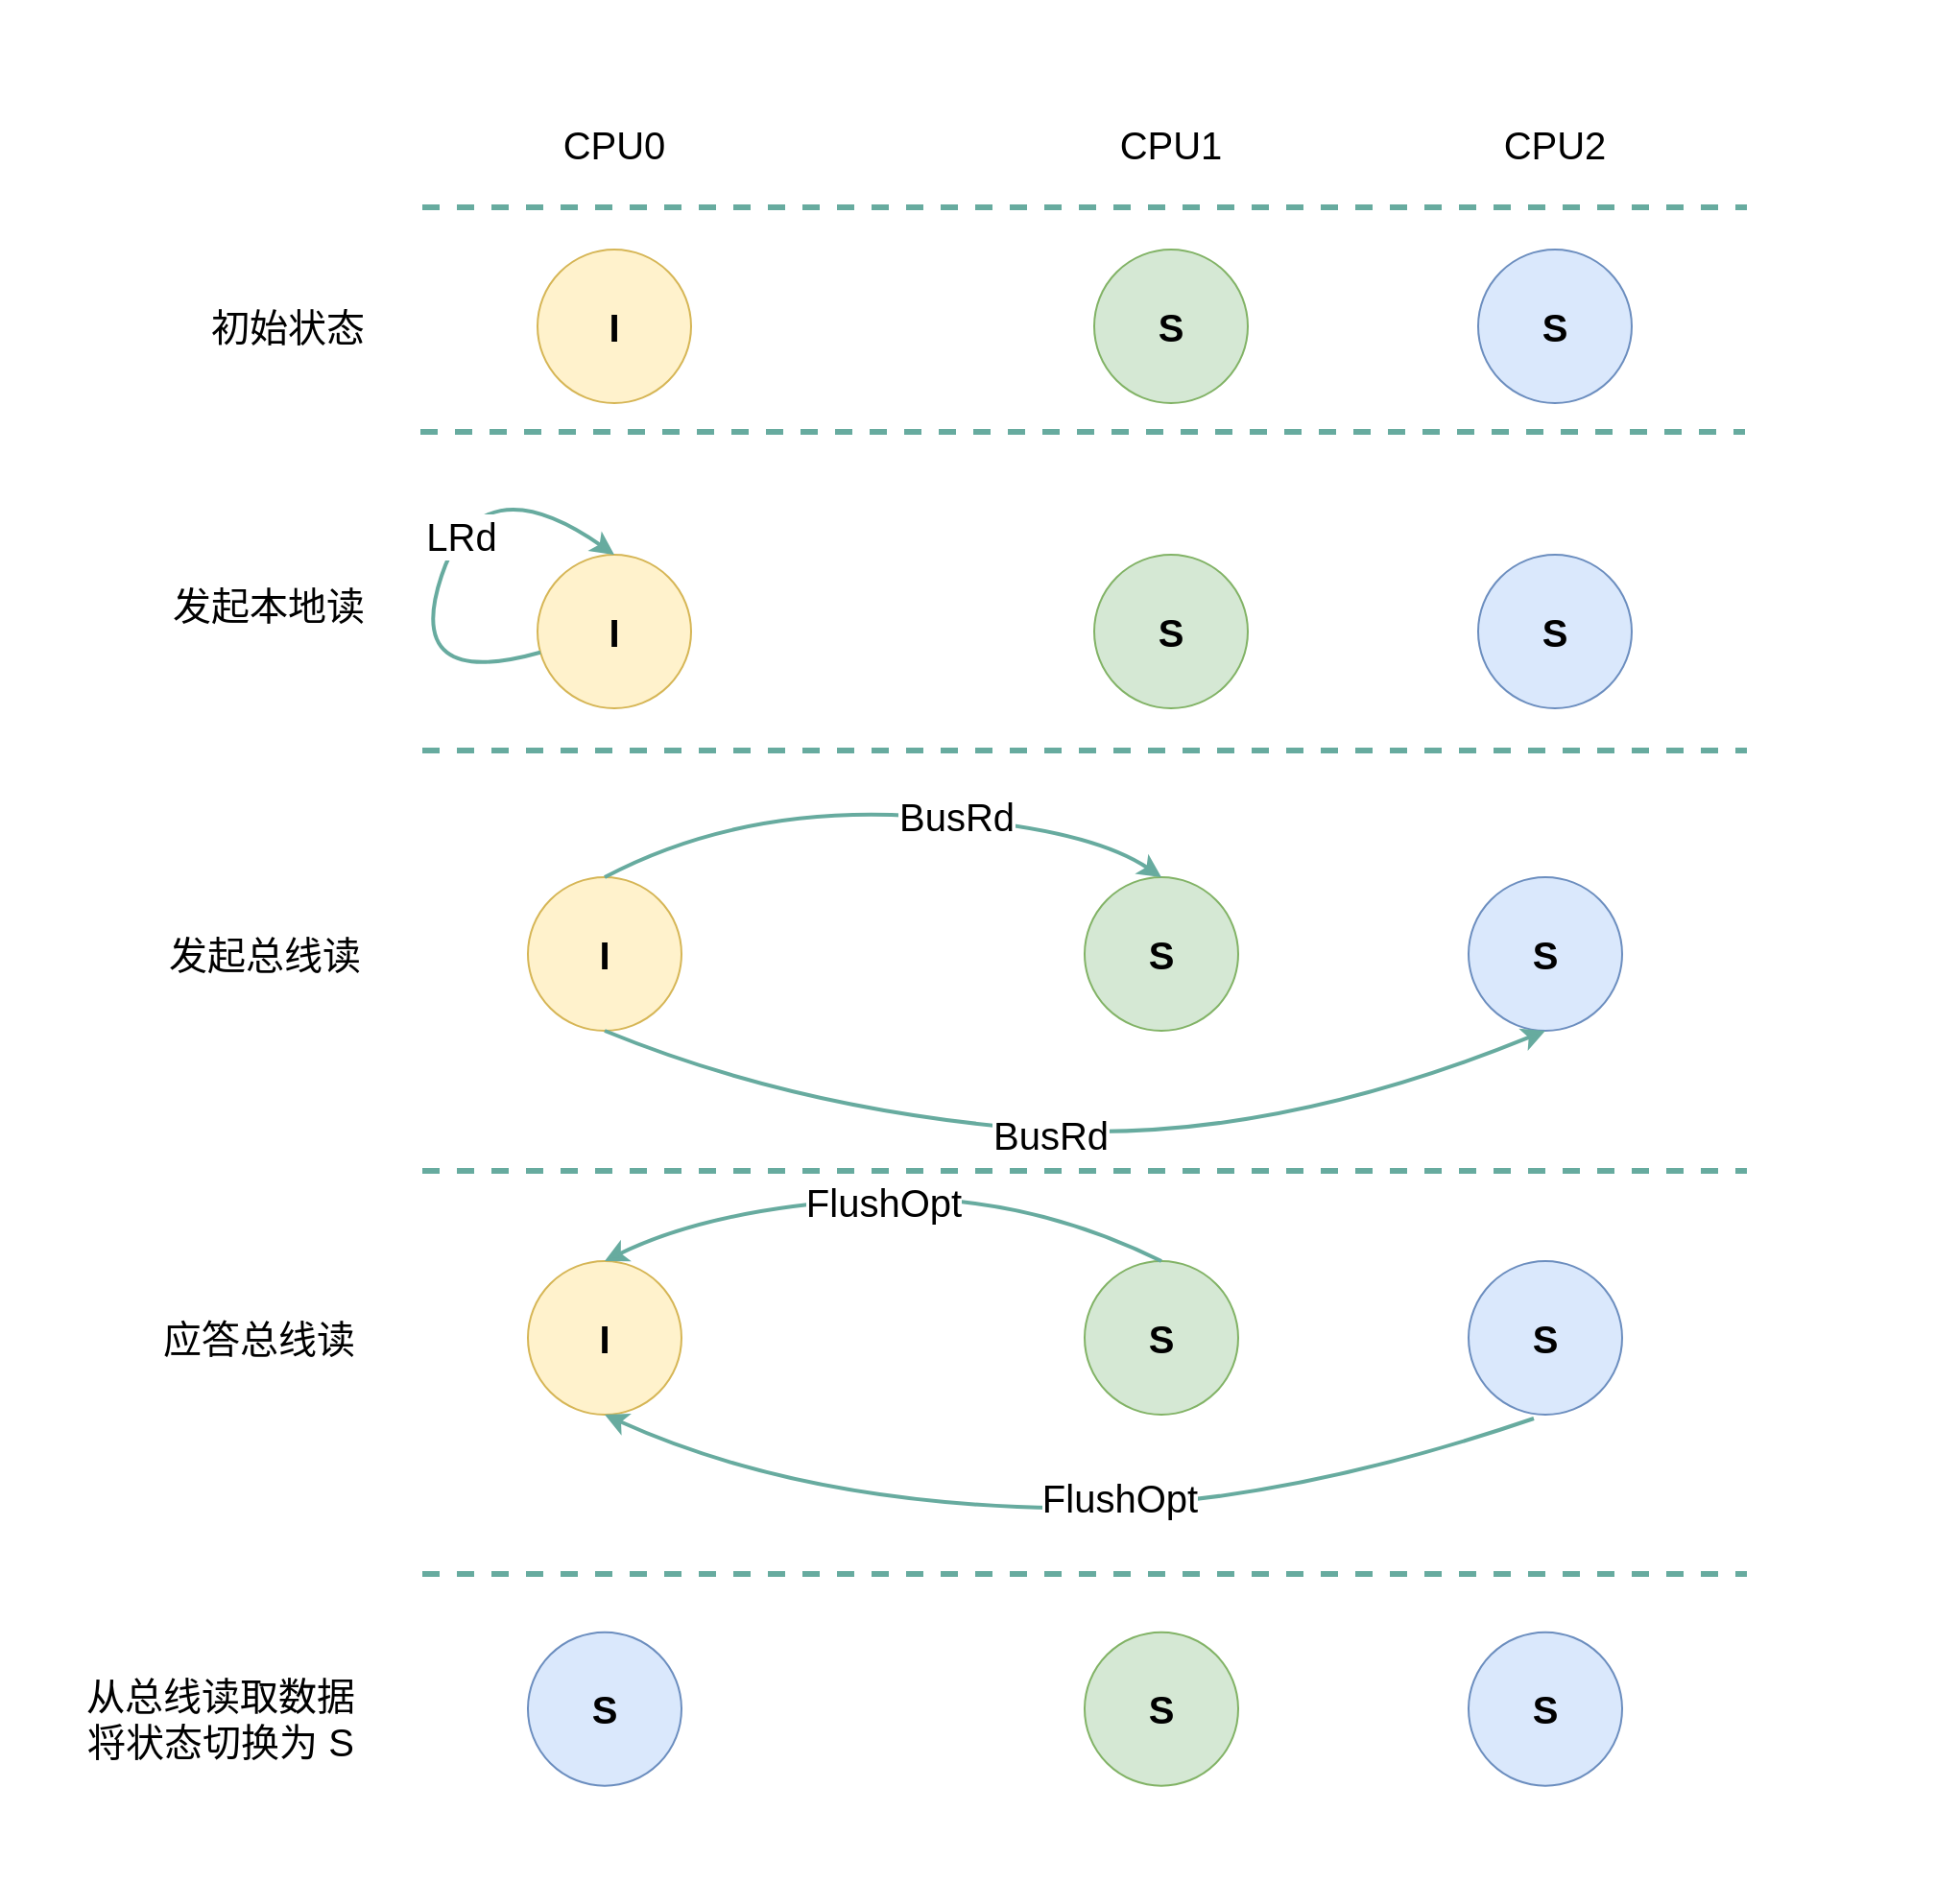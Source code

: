 <mxfile version="20.6.1" type="device"><diagram id="InvzYD1-TpO3iV65wGRZ" name="第 1 页"><mxGraphModel dx="2306" dy="1040" grid="1" gridSize="10" guides="1" tooltips="1" connect="1" arrows="1" fold="1" page="1" pageScale="1" pageWidth="850" pageHeight="1100" math="0" shadow="0"><root><mxCell id="0"/><mxCell id="1" parent="0"/><mxCell id="KuO6Eo7nbAIESPzuc6aE-1" value="I" style="ellipse;whiteSpace=wrap;html=1;aspect=fixed;fontStyle=1;fontSize=20;fillColor=#fff2cc;strokeColor=#d6b656;" parent="1" vertex="1"><mxGeometry x="170" y="390" width="80" height="80" as="geometry"/></mxCell><mxCell id="KuO6Eo7nbAIESPzuc6aE-2" value="S" style="ellipse;whiteSpace=wrap;html=1;aspect=fixed;fontStyle=1;fontSize=20;fillColor=#d5e8d4;strokeColor=#82b366;" parent="1" vertex="1"><mxGeometry x="460" y="390" width="80" height="80" as="geometry"/></mxCell><mxCell id="KuO6Eo7nbAIESPzuc6aE-3" value="S" style="ellipse;whiteSpace=wrap;html=1;aspect=fixed;fillColor=#dae8fc;strokeColor=#6c8ebf;fontStyle=1;fontSize=20;" parent="1" vertex="1"><mxGeometry x="660" y="390" width="80" height="80" as="geometry"/></mxCell><mxCell id="KuO6Eo7nbAIESPzuc6aE-4" value="CPU0" style="text;html=1;strokeColor=none;fillColor=none;align=center;verticalAlign=middle;whiteSpace=wrap;rounded=0;fontSize=20;" parent="1" vertex="1"><mxGeometry x="180" y="320" width="60" height="30" as="geometry"/></mxCell><mxCell id="KuO6Eo7nbAIESPzuc6aE-5" value="CPU1" style="text;html=1;strokeColor=none;fillColor=none;align=center;verticalAlign=middle;whiteSpace=wrap;rounded=0;fontSize=20;" parent="1" vertex="1"><mxGeometry x="470" y="320" width="60" height="30" as="geometry"/></mxCell><mxCell id="KuO6Eo7nbAIESPzuc6aE-6" value="CPU2" style="text;html=1;strokeColor=none;fillColor=none;align=center;verticalAlign=middle;whiteSpace=wrap;rounded=0;fontSize=20;" parent="1" vertex="1"><mxGeometry x="670" y="320" width="60" height="30" as="geometry"/></mxCell><mxCell id="KuO6Eo7nbAIESPzuc6aE-7" value="" style="endArrow=none;dashed=1;html=1;rounded=0;fontSize=20;strokeWidth=3;strokeColor=#67AB9F;" parent="1" edge="1"><mxGeometry width="50" height="50" relative="1" as="geometry"><mxPoint x="110" y="368" as="sourcePoint"/><mxPoint x="800" y="368" as="targetPoint"/></mxGeometry></mxCell><mxCell id="KuO6Eo7nbAIESPzuc6aE-8" value="" style="endArrow=none;dashed=1;html=1;rounded=0;fontSize=20;strokeWidth=3;strokeColor=#67AB9F;" parent="1" edge="1"><mxGeometry width="50" height="50" relative="1" as="geometry"><mxPoint x="109" y="485" as="sourcePoint"/><mxPoint x="799" y="485" as="targetPoint"/></mxGeometry></mxCell><mxCell id="KuO6Eo7nbAIESPzuc6aE-9" value="初始状态" style="text;html=1;strokeColor=none;fillColor=none;align=center;verticalAlign=middle;whiteSpace=wrap;rounded=0;fontSize=20;" parent="1" vertex="1"><mxGeometry x="-10" y="415" width="100" height="30" as="geometry"/></mxCell><mxCell id="KuO6Eo7nbAIESPzuc6aE-10" value="I" style="ellipse;whiteSpace=wrap;html=1;aspect=fixed;fontStyle=1;fontSize=20;fillColor=#fff2cc;strokeColor=#d6b656;" parent="1" vertex="1"><mxGeometry x="170" y="549" width="80" height="80" as="geometry"/></mxCell><mxCell id="KuO6Eo7nbAIESPzuc6aE-11" value="S" style="ellipse;whiteSpace=wrap;html=1;aspect=fixed;fontStyle=1;fontSize=20;fillColor=#d5e8d4;strokeColor=#82b366;" parent="1" vertex="1"><mxGeometry x="460" y="549" width="80" height="80" as="geometry"/></mxCell><mxCell id="KuO6Eo7nbAIESPzuc6aE-12" value="S" style="ellipse;whiteSpace=wrap;html=1;aspect=fixed;fillColor=#dae8fc;strokeColor=#6c8ebf;fontStyle=1;fontSize=20;" parent="1" vertex="1"><mxGeometry x="660" y="549" width="80" height="80" as="geometry"/></mxCell><mxCell id="KuO6Eo7nbAIESPzuc6aE-13" value="" style="curved=1;endArrow=classic;html=1;rounded=0;strokeColor=#67AB9F;strokeWidth=2;fontSize=20;entryX=0.5;entryY=0;entryDx=0;entryDy=0;" parent="1" source="KuO6Eo7nbAIESPzuc6aE-10" target="KuO6Eo7nbAIESPzuc6aE-10" edge="1"><mxGeometry width="50" height="50" relative="1" as="geometry"><mxPoint x="480" y="540" as="sourcePoint"/><mxPoint x="530" y="490" as="targetPoint"/><Array as="points"><mxPoint x="100" y="620"/><mxPoint x="140" y="500"/></Array></mxGeometry></mxCell><mxCell id="KuO6Eo7nbAIESPzuc6aE-14" value="LRd" style="edgeLabel;html=1;align=center;verticalAlign=middle;resizable=0;points=[];fontSize=20;" parent="KuO6Eo7nbAIESPzuc6aE-13" vertex="1" connectable="0"><mxGeometry x="0.122" y="-3" relative="1" as="geometry"><mxPoint as="offset"/></mxGeometry></mxCell><mxCell id="KuO6Eo7nbAIESPzuc6aE-19" value="I" style="ellipse;whiteSpace=wrap;html=1;aspect=fixed;fontStyle=1;fontSize=20;fillColor=#fff2cc;strokeColor=#d6b656;" parent="1" vertex="1"><mxGeometry x="165" y="717" width="80" height="80" as="geometry"/></mxCell><mxCell id="KuO6Eo7nbAIESPzuc6aE-20" value="S" style="ellipse;whiteSpace=wrap;html=1;aspect=fixed;fontStyle=1;fontSize=20;fillColor=#d5e8d4;strokeColor=#82b366;" parent="1" vertex="1"><mxGeometry x="455" y="717" width="80" height="80" as="geometry"/></mxCell><mxCell id="KuO6Eo7nbAIESPzuc6aE-21" value="S" style="ellipse;whiteSpace=wrap;html=1;aspect=fixed;fillColor=#dae8fc;strokeColor=#6c8ebf;fontStyle=1;fontSize=20;" parent="1" vertex="1"><mxGeometry x="655" y="717" width="80" height="80" as="geometry"/></mxCell><mxCell id="KuO6Eo7nbAIESPzuc6aE-25" value="" style="curved=1;endArrow=classic;html=1;rounded=0;strokeColor=#67AB9F;strokeWidth=2;fontSize=20;exitX=0.5;exitY=1;exitDx=0;exitDy=0;entryX=0.5;entryY=1;entryDx=0;entryDy=0;" parent="1" source="KuO6Eo7nbAIESPzuc6aE-19" target="KuO6Eo7nbAIESPzuc6aE-21" edge="1"><mxGeometry width="50" height="50" relative="1" as="geometry"><mxPoint x="475" y="708" as="sourcePoint"/><mxPoint x="525" y="658" as="targetPoint"/><Array as="points"><mxPoint x="305" y="838"/><mxPoint x="545" y="858"/></Array></mxGeometry></mxCell><mxCell id="KuO6Eo7nbAIESPzuc6aE-26" value="BusRd" style="edgeLabel;html=1;align=center;verticalAlign=middle;resizable=0;points=[];fontSize=20;" parent="KuO6Eo7nbAIESPzuc6aE-25" vertex="1" connectable="0"><mxGeometry x="-0.058" y="-2" relative="1" as="geometry"><mxPoint as="offset"/></mxGeometry></mxCell><mxCell id="KuO6Eo7nbAIESPzuc6aE-27" value="" style="endArrow=none;dashed=1;html=1;rounded=0;fontSize=20;strokeWidth=3;strokeColor=#67AB9F;" parent="1" edge="1"><mxGeometry width="50" height="50" relative="1" as="geometry"><mxPoint x="110" y="651" as="sourcePoint"/><mxPoint x="800" y="651" as="targetPoint"/></mxGeometry></mxCell><mxCell id="KuO6Eo7nbAIESPzuc6aE-28" value="" style="curved=1;endArrow=classic;html=1;rounded=0;strokeColor=#67AB9F;strokeWidth=2;fontSize=20;exitX=0.5;exitY=0;exitDx=0;exitDy=0;entryX=0.5;entryY=0;entryDx=0;entryDy=0;" parent="1" source="KuO6Eo7nbAIESPzuc6aE-19" target="KuO6Eo7nbAIESPzuc6aE-20" edge="1"><mxGeometry width="50" height="50" relative="1" as="geometry"><mxPoint x="-5" y="570" as="sourcePoint"/><mxPoint x="45" y="520" as="targetPoint"/><Array as="points"><mxPoint x="275" y="680"/><mxPoint x="455" y="690"/></Array></mxGeometry></mxCell><mxCell id="KuO6Eo7nbAIESPzuc6aE-30" value="BusRd" style="edgeLabel;html=1;align=center;verticalAlign=middle;resizable=0;points=[];fontSize=20;" parent="KuO6Eo7nbAIESPzuc6aE-28" vertex="1" connectable="0"><mxGeometry x="0.249" y="2" relative="1" as="geometry"><mxPoint as="offset"/></mxGeometry></mxCell><mxCell id="KuO6Eo7nbAIESPzuc6aE-31" value="I" style="ellipse;whiteSpace=wrap;html=1;aspect=fixed;fontStyle=1;fontSize=20;fillColor=#fff2cc;strokeColor=#d6b656;" parent="1" vertex="1"><mxGeometry x="165" y="917" width="80" height="80" as="geometry"/></mxCell><mxCell id="KuO6Eo7nbAIESPzuc6aE-32" value="S" style="ellipse;whiteSpace=wrap;html=1;aspect=fixed;fontStyle=1;fontSize=20;fillColor=#d5e8d4;strokeColor=#82b366;" parent="1" vertex="1"><mxGeometry x="455" y="917" width="80" height="80" as="geometry"/></mxCell><mxCell id="KuO6Eo7nbAIESPzuc6aE-33" value="S" style="ellipse;whiteSpace=wrap;html=1;aspect=fixed;fillColor=#dae8fc;strokeColor=#6c8ebf;fontStyle=1;fontSize=20;" parent="1" vertex="1"><mxGeometry x="655" y="917" width="80" height="80" as="geometry"/></mxCell><mxCell id="KuO6Eo7nbAIESPzuc6aE-38" value="" style="curved=1;endArrow=classic;html=1;rounded=0;strokeColor=#67AB9F;strokeWidth=2;fontSize=20;exitX=0.5;exitY=0;exitDx=0;exitDy=0;entryX=0.5;entryY=0;entryDx=0;entryDy=0;" parent="1" source="KuO6Eo7nbAIESPzuc6aE-32" target="KuO6Eo7nbAIESPzuc6aE-31" edge="1"><mxGeometry width="50" height="50" relative="1" as="geometry"><mxPoint x="320" y="960" as="sourcePoint"/><mxPoint x="370" y="910" as="targetPoint"/><Array as="points"><mxPoint x="420" y="880"/><mxPoint x="260" y="890"/></Array></mxGeometry></mxCell><mxCell id="KuO6Eo7nbAIESPzuc6aE-40" value="FlushOpt" style="edgeLabel;html=1;align=center;verticalAlign=middle;resizable=0;points=[];fontSize=20;" parent="KuO6Eo7nbAIESPzuc6aE-38" vertex="1" connectable="0"><mxGeometry x="0.008" y="1" relative="1" as="geometry"><mxPoint as="offset"/></mxGeometry></mxCell><mxCell id="KuO6Eo7nbAIESPzuc6aE-39" value="" style="curved=1;endArrow=classic;html=1;rounded=0;strokeColor=#67AB9F;strokeWidth=2;fontSize=20;exitX=0.425;exitY=1.025;exitDx=0;exitDy=0;exitPerimeter=0;entryX=0.5;entryY=1;entryDx=0;entryDy=0;" parent="1" source="KuO6Eo7nbAIESPzuc6aE-33" target="KuO6Eo7nbAIESPzuc6aE-31" edge="1"><mxGeometry width="50" height="50" relative="1" as="geometry"><mxPoint x="420" y="1080" as="sourcePoint"/><mxPoint x="470" y="1030" as="targetPoint"/><Array as="points"><mxPoint x="540" y="1050"/><mxPoint x="300" y="1040"/></Array></mxGeometry></mxCell><mxCell id="KuO6Eo7nbAIESPzuc6aE-41" value="FlushOpt" style="edgeLabel;html=1;align=center;verticalAlign=middle;resizable=0;points=[];fontSize=20;" parent="KuO6Eo7nbAIESPzuc6aE-39" vertex="1" connectable="0"><mxGeometry x="-0.104" y="-7" relative="1" as="geometry"><mxPoint as="offset"/></mxGeometry></mxCell><mxCell id="KuO6Eo7nbAIESPzuc6aE-42" value="" style="endArrow=none;dashed=1;html=1;rounded=0;fontSize=20;strokeWidth=3;strokeColor=#67AB9F;" parent="1" edge="1"><mxGeometry width="50" height="50" relative="1" as="geometry"><mxPoint x="110" y="870" as="sourcePoint"/><mxPoint x="800" y="870" as="targetPoint"/></mxGeometry></mxCell><mxCell id="KuO6Eo7nbAIESPzuc6aE-43" value="S" style="ellipse;whiteSpace=wrap;html=1;aspect=fixed;fontStyle=1;fontSize=20;fillColor=#dae8fc;strokeColor=#6c8ebf;" parent="1" vertex="1"><mxGeometry x="165" y="1110.32" width="80" height="80" as="geometry"/></mxCell><mxCell id="KuO6Eo7nbAIESPzuc6aE-44" value="S" style="ellipse;whiteSpace=wrap;html=1;aspect=fixed;fontStyle=1;fontSize=20;fillColor=#d5e8d4;strokeColor=#82b366;" parent="1" vertex="1"><mxGeometry x="455" y="1110.32" width="80" height="80" as="geometry"/></mxCell><mxCell id="KuO6Eo7nbAIESPzuc6aE-45" value="S" style="ellipse;whiteSpace=wrap;html=1;aspect=fixed;fillColor=#dae8fc;strokeColor=#6c8ebf;fontStyle=1;fontSize=20;" parent="1" vertex="1"><mxGeometry x="655" y="1110.32" width="80" height="80" as="geometry"/></mxCell><mxCell id="KuO6Eo7nbAIESPzuc6aE-47" value="" style="endArrow=none;dashed=1;html=1;rounded=0;fontSize=20;strokeWidth=3;strokeColor=#67AB9F;" parent="1" edge="1"><mxGeometry width="50" height="50" relative="1" as="geometry"><mxPoint x="110" y="1080" as="sourcePoint"/><mxPoint x="800" y="1080" as="targetPoint"/></mxGeometry></mxCell><mxCell id="KuO6Eo7nbAIESPzuc6aE-48" value="发起本地读" style="text;html=1;strokeColor=none;fillColor=none;align=center;verticalAlign=middle;whiteSpace=wrap;rounded=0;fontSize=20;" parent="1" vertex="1"><mxGeometry x="-30" y="560" width="120" height="30" as="geometry"/></mxCell><mxCell id="KuO6Eo7nbAIESPzuc6aE-49" value="发起总线读" style="text;html=1;strokeColor=none;fillColor=none;align=center;verticalAlign=middle;whiteSpace=wrap;rounded=0;fontSize=20;" parent="1" vertex="1"><mxGeometry x="-37" y="742" width="130" height="30" as="geometry"/></mxCell><mxCell id="KuO6Eo7nbAIESPzuc6aE-50" value="应答总线读" style="text;html=1;strokeColor=none;fillColor=none;align=center;verticalAlign=middle;whiteSpace=wrap;rounded=0;fontSize=20;" parent="1" vertex="1"><mxGeometry x="-40" y="942" width="130" height="30" as="geometry"/></mxCell><mxCell id="KuO6Eo7nbAIESPzuc6aE-51" value="从总线读取数据&lt;br&gt;将状态切换为 S" style="text;html=1;strokeColor=none;fillColor=none;align=center;verticalAlign=middle;whiteSpace=wrap;rounded=0;fontSize=20;" parent="1" vertex="1"><mxGeometry x="-70" y="1122.32" width="150" height="64.68" as="geometry"/></mxCell><mxCell id="KuO6Eo7nbAIESPzuc6aE-52" value="" style="shape=waypoint;sketch=0;fillStyle=solid;size=6;pointerEvents=1;points=[];fillColor=none;resizable=0;rotatable=0;perimeter=centerPerimeter;snapToPoint=1;fontSize=20;strokeColor=none;" parent="1" vertex="1"><mxGeometry x="-110" y="260" width="40" height="40" as="geometry"/></mxCell><mxCell id="KuO6Eo7nbAIESPzuc6aE-53" value="" style="shape=waypoint;sketch=0;fillStyle=solid;size=6;pointerEvents=1;points=[];fillColor=none;resizable=0;rotatable=0;perimeter=centerPerimeter;snapToPoint=1;fontSize=20;strokeColor=none;" parent="1" vertex="1"><mxGeometry x="870" y="1200" width="40" height="40" as="geometry"/></mxCell></root></mxGraphModel></diagram></mxfile>